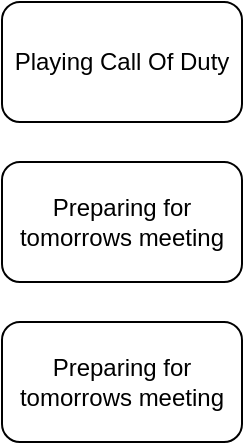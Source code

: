 <mxfile version="13.6.2" type="github">
  <diagram id="0PCpyRoaQgQhWhD5Cck1" name="Page-1">
    <mxGraphModel dx="920" dy="835" grid="1" gridSize="10" guides="1" tooltips="1" connect="1" arrows="1" fold="1" page="1" pageScale="1" pageWidth="850" pageHeight="1100" math="0" shadow="0">
      <root>
        <mxCell id="0" />
        <mxCell id="1" parent="0" />
        <mxCell id="DeYrhA2dBiEa2ZF-KxFR-1" value="Playing Call Of Duty" style="rounded=1;whiteSpace=wrap;html=1;" vertex="1" parent="1">
          <mxGeometry x="40" y="40" width="120" height="60" as="geometry" />
        </mxCell>
        <mxCell id="DeYrhA2dBiEa2ZF-KxFR-2" value="Preparing for tomorrows meeting" style="rounded=1;whiteSpace=wrap;html=1;" vertex="1" parent="1">
          <mxGeometry x="40" y="120" width="120" height="60" as="geometry" />
        </mxCell>
        <mxCell id="DeYrhA2dBiEa2ZF-KxFR-3" value="Preparing for tomorrows meeting" style="rounded=1;whiteSpace=wrap;html=1;" vertex="1" parent="1">
          <mxGeometry x="40" y="200" width="120" height="60" as="geometry" />
        </mxCell>
      </root>
    </mxGraphModel>
  </diagram>
</mxfile>
